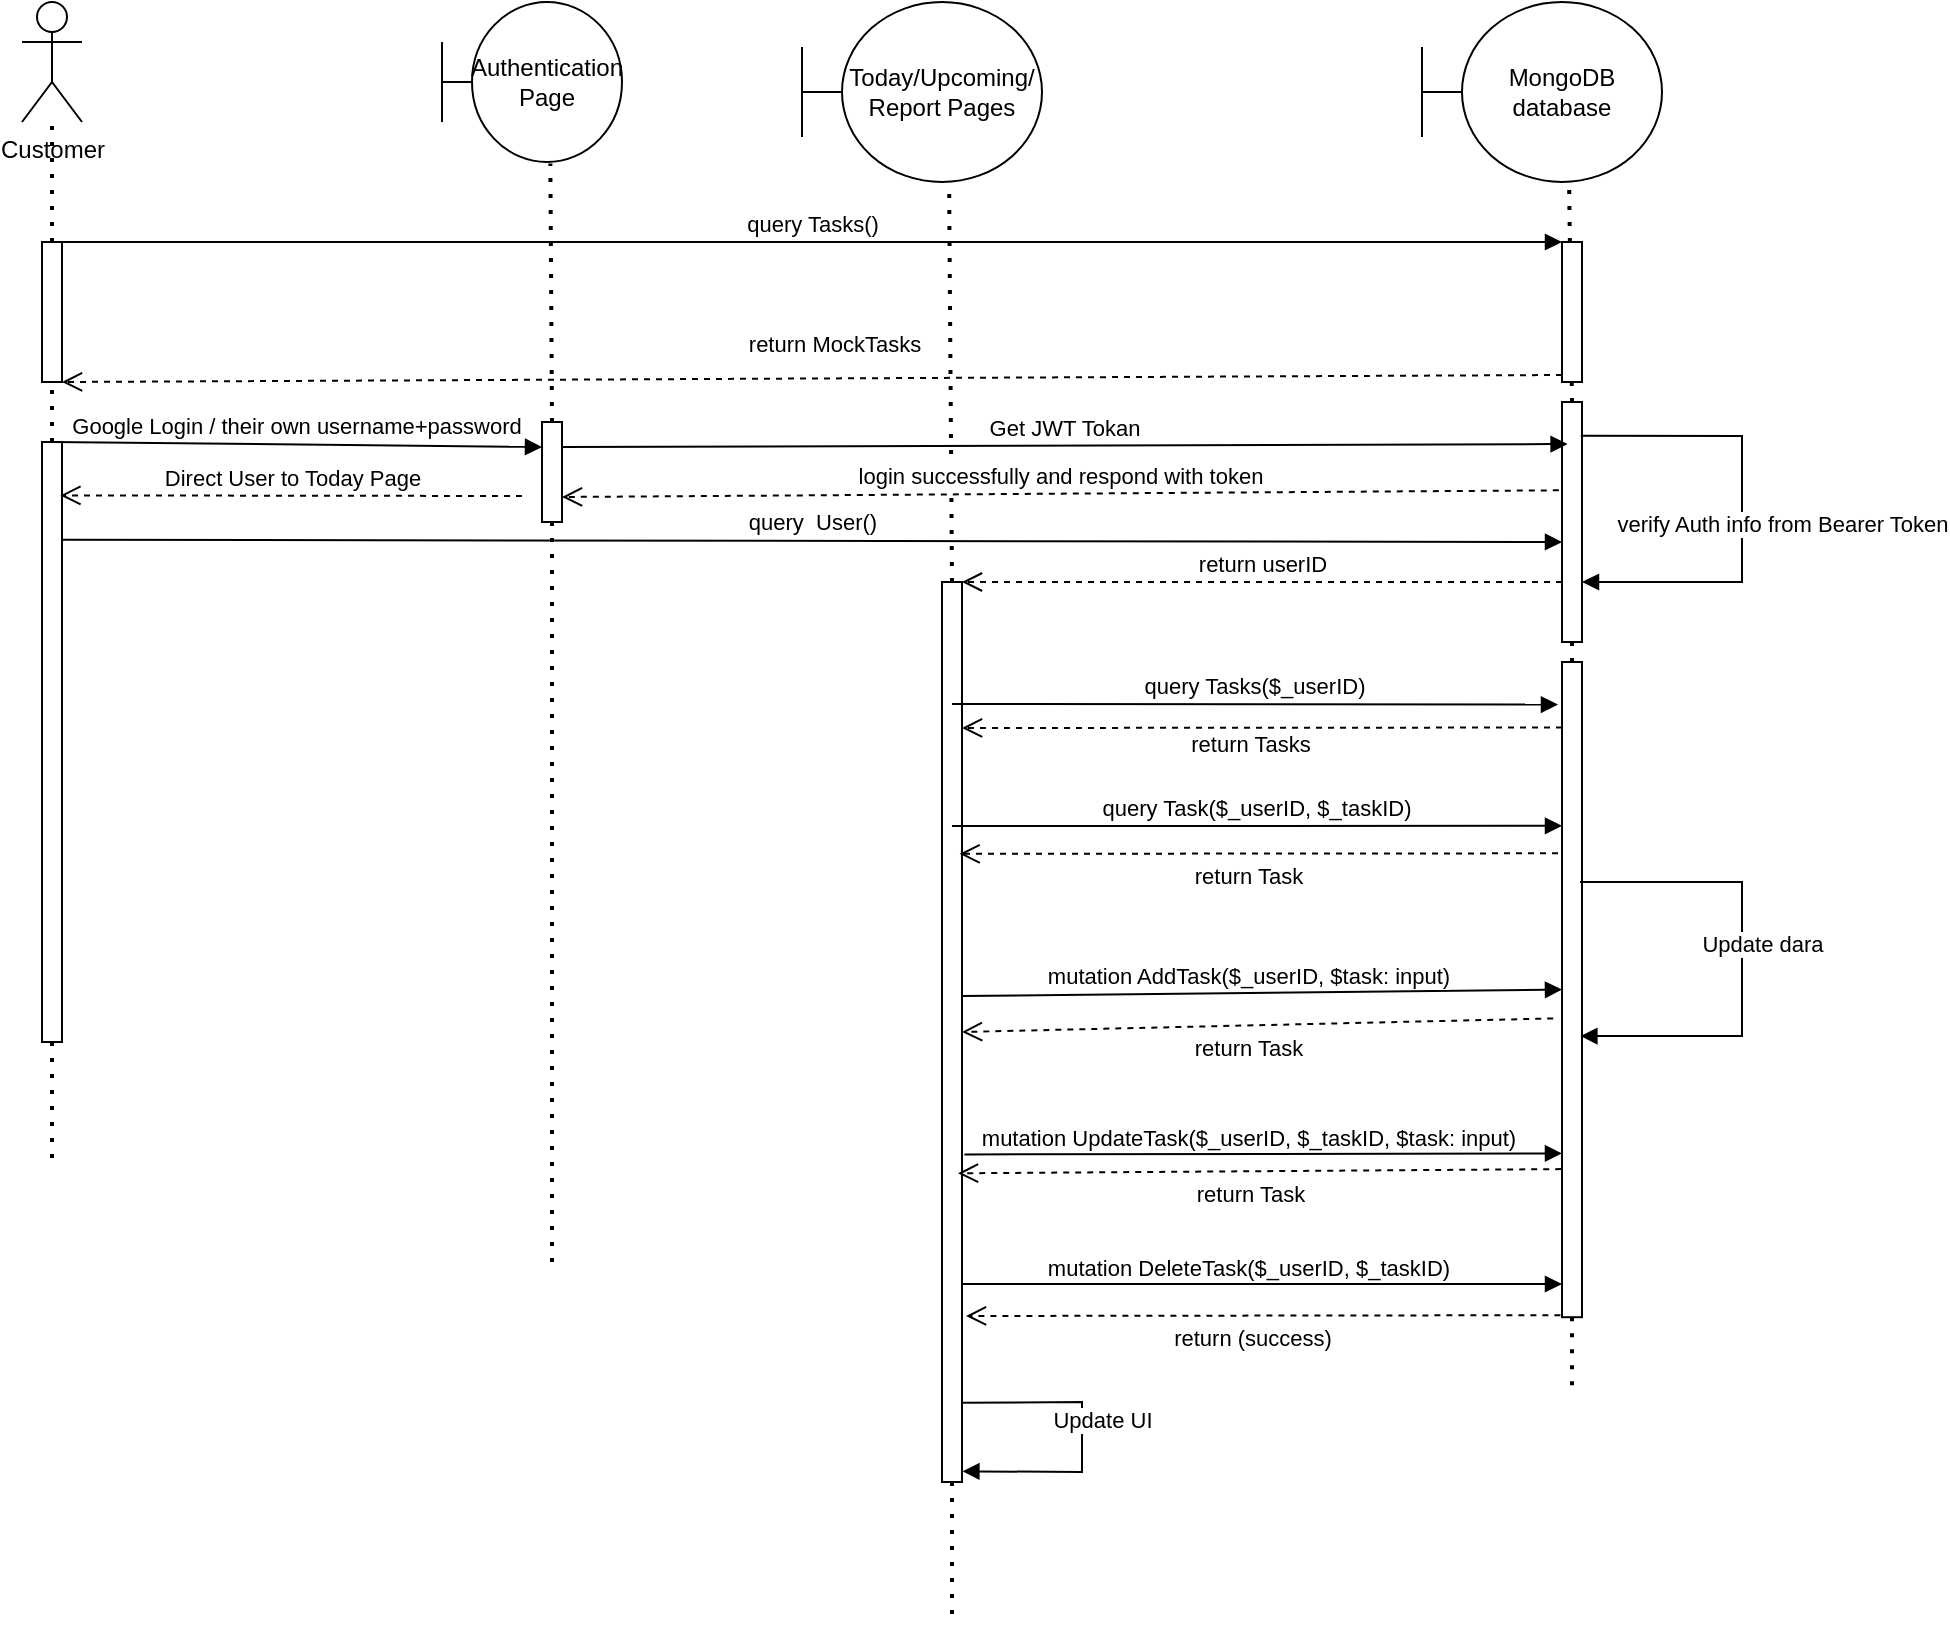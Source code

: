 <mxfile version="15.7.0" type="github">
  <diagram id="IdLpJAudawnrsnd8H30q" name="Page-1">
    <mxGraphModel dx="1888" dy="617" grid="1" gridSize="10" guides="1" tooltips="1" connect="1" arrows="1" fold="1" page="1" pageScale="1" pageWidth="850" pageHeight="1100" math="0" shadow="0">
      <root>
        <mxCell id="0" />
        <mxCell id="1" parent="0" />
        <mxCell id="vC0Zb87hb_vzl7_0k-Lu-1" value="Customer" style="shape=umlActor;verticalLabelPosition=bottom;verticalAlign=top;html=1;outlineConnect=0;" parent="1" vertex="1">
          <mxGeometry x="-60" y="90" width="30" height="60" as="geometry" />
        </mxCell>
        <mxCell id="vC0Zb87hb_vzl7_0k-Lu-2" value="" style="rounded=0;whiteSpace=wrap;html=1;" parent="1" vertex="1">
          <mxGeometry x="-50" y="310" width="10" height="300" as="geometry" />
        </mxCell>
        <mxCell id="vC0Zb87hb_vzl7_0k-Lu-4" value="" style="endArrow=none;dashed=1;html=1;dashPattern=1 3;strokeWidth=2;rounded=0;exitX=0.5;exitY=0;exitDx=0;exitDy=0;entryX=0.5;entryY=1;entryDx=0;entryDy=0;" parent="1" source="vC0Zb87hb_vzl7_0k-Lu-2" target="IduTFgPTTAa0c05N7g4z-4" edge="1">
          <mxGeometry width="50" height="50" relative="1" as="geometry">
            <mxPoint x="20" y="340" as="sourcePoint" />
            <mxPoint x="-55" y="160" as="targetPoint" />
          </mxGeometry>
        </mxCell>
        <mxCell id="vC0Zb87hb_vzl7_0k-Lu-5" value="" style="endArrow=none;dashed=1;html=1;dashPattern=1 3;strokeWidth=2;rounded=0;exitX=0.5;exitY=1;exitDx=0;exitDy=0;" parent="1" source="vC0Zb87hb_vzl7_0k-Lu-2" edge="1">
          <mxGeometry width="50" height="50" relative="1" as="geometry">
            <mxPoint x="-35" y="320" as="sourcePoint" />
            <mxPoint x="-45" y="671.6" as="targetPoint" />
          </mxGeometry>
        </mxCell>
        <mxCell id="vC0Zb87hb_vzl7_0k-Lu-6" value="Authentication Page" style="shape=umlBoundary;whiteSpace=wrap;html=1;" parent="1" vertex="1">
          <mxGeometry x="150" y="90" width="90" height="80" as="geometry" />
        </mxCell>
        <mxCell id="vC0Zb87hb_vzl7_0k-Lu-7" value="" style="rounded=0;whiteSpace=wrap;html=1;" parent="1" vertex="1">
          <mxGeometry x="200" y="300" width="10" height="50" as="geometry" />
        </mxCell>
        <mxCell id="vC0Zb87hb_vzl7_0k-Lu-8" value="" style="endArrow=none;dashed=1;html=1;dashPattern=1 3;strokeWidth=2;rounded=0;exitX=0.5;exitY=0;exitDx=0;exitDy=0;entryX=0.602;entryY=1.01;entryDx=0;entryDy=0;entryPerimeter=0;" parent="1" source="vC0Zb87hb_vzl7_0k-Lu-7" target="vC0Zb87hb_vzl7_0k-Lu-6" edge="1">
          <mxGeometry width="50" height="50" relative="1" as="geometry">
            <mxPoint x="270" y="340" as="sourcePoint" />
            <mxPoint x="195" y="140" as="targetPoint" />
          </mxGeometry>
        </mxCell>
        <mxCell id="vC0Zb87hb_vzl7_0k-Lu-10" value="Google Login / their own username+password" style="html=1;verticalAlign=bottom;endArrow=block;rounded=0;exitX=0.5;exitY=0;exitDx=0;exitDy=0;entryX=0;entryY=0.25;entryDx=0;entryDy=0;" parent="1" source="vC0Zb87hb_vzl7_0k-Lu-2" target="vC0Zb87hb_vzl7_0k-Lu-7" edge="1">
          <mxGeometry width="80" relative="1" as="geometry">
            <mxPoint x="110" y="420" as="sourcePoint" />
            <mxPoint x="190" y="420" as="targetPoint" />
          </mxGeometry>
        </mxCell>
        <mxCell id="vC0Zb87hb_vzl7_0k-Lu-12" value="Today/Upcoming/&lt;br&gt;Report Pages" style="shape=umlBoundary;whiteSpace=wrap;html=1;" parent="1" vertex="1">
          <mxGeometry x="330" y="90" width="120" height="90" as="geometry" />
        </mxCell>
        <mxCell id="vC0Zb87hb_vzl7_0k-Lu-13" value="" style="rounded=0;whiteSpace=wrap;html=1;" parent="1" vertex="1">
          <mxGeometry x="400" y="380" width="10" height="450" as="geometry" />
        </mxCell>
        <mxCell id="vC0Zb87hb_vzl7_0k-Lu-14" value="" style="endArrow=none;dashed=1;html=1;dashPattern=1 3;strokeWidth=2;rounded=0;exitX=0.5;exitY=0;exitDx=0;exitDy=0;entryX=0.613;entryY=1.004;entryDx=0;entryDy=0;entryPerimeter=0;" parent="1" source="vC0Zb87hb_vzl7_0k-Lu-13" target="vC0Zb87hb_vzl7_0k-Lu-12" edge="1">
          <mxGeometry width="50" height="50" relative="1" as="geometry">
            <mxPoint x="470" y="338.8" as="sourcePoint" />
            <mxPoint x="394" y="180" as="targetPoint" />
          </mxGeometry>
        </mxCell>
        <mxCell id="vC0Zb87hb_vzl7_0k-Lu-15" value="" style="endArrow=none;dashed=1;html=1;dashPattern=1 3;strokeWidth=2;rounded=0;exitX=0.5;exitY=1;exitDx=0;exitDy=0;" parent="1" source="vC0Zb87hb_vzl7_0k-Lu-13" edge="1">
          <mxGeometry width="50" height="50" relative="1" as="geometry">
            <mxPoint x="415" y="318.8" as="sourcePoint" />
            <mxPoint x="405" y="900" as="targetPoint" />
          </mxGeometry>
        </mxCell>
        <mxCell id="vC0Zb87hb_vzl7_0k-Lu-16" value="MongoDB database" style="shape=umlBoundary;whiteSpace=wrap;html=1;" parent="1" vertex="1">
          <mxGeometry x="640" y="90" width="120" height="90" as="geometry" />
        </mxCell>
        <mxCell id="vC0Zb87hb_vzl7_0k-Lu-17" value="" style="rounded=0;whiteSpace=wrap;html=1;" parent="1" vertex="1">
          <mxGeometry x="710" y="290" width="10" height="120" as="geometry" />
        </mxCell>
        <mxCell id="vC0Zb87hb_vzl7_0k-Lu-18" value="" style="endArrow=none;dashed=1;html=1;dashPattern=1 3;strokeWidth=2;rounded=0;exitX=0.5;exitY=0;exitDx=0;exitDy=0;entryX=0.613;entryY=1.013;entryDx=0;entryDy=0;entryPerimeter=0;" parent="1" source="vC0Zb87hb_vzl7_0k-Lu-17" target="vC0Zb87hb_vzl7_0k-Lu-16" edge="1">
          <mxGeometry width="50" height="50" relative="1" as="geometry">
            <mxPoint x="780" y="348.44" as="sourcePoint" />
            <mxPoint x="703.56" y="180" as="targetPoint" />
          </mxGeometry>
        </mxCell>
        <mxCell id="vC0Zb87hb_vzl7_0k-Lu-19" value="" style="endArrow=none;dashed=1;html=1;dashPattern=1 3;strokeWidth=2;rounded=0;exitX=0.5;exitY=1;exitDx=0;exitDy=0;entryX=0.5;entryY=0;entryDx=0;entryDy=0;" parent="1" source="vC0Zb87hb_vzl7_0k-Lu-17" target="vC0Zb87hb_vzl7_0k-Lu-20" edge="1">
          <mxGeometry width="50" height="50" relative="1" as="geometry">
            <mxPoint x="725" y="328.44" as="sourcePoint" />
            <mxPoint x="715" y="530" as="targetPoint" />
          </mxGeometry>
        </mxCell>
        <mxCell id="vC0Zb87hb_vzl7_0k-Lu-20" value="" style="rounded=0;whiteSpace=wrap;html=1;" parent="1" vertex="1">
          <mxGeometry x="710" y="420" width="10" height="327.6" as="geometry" />
        </mxCell>
        <mxCell id="vC0Zb87hb_vzl7_0k-Lu-21" value="" style="endArrow=none;dashed=1;html=1;dashPattern=1 3;strokeWidth=2;rounded=0;entryX=0.5;entryY=1;entryDx=0;entryDy=0;" parent="1" target="vC0Zb87hb_vzl7_0k-Lu-20" edge="1">
          <mxGeometry width="50" height="50" relative="1" as="geometry">
            <mxPoint x="715" y="781.6" as="sourcePoint" />
            <mxPoint x="723.56" y="271.17" as="targetPoint" />
          </mxGeometry>
        </mxCell>
        <mxCell id="vC0Zb87hb_vzl7_0k-Lu-24" value="Direct User to Today Page" style="html=1;verticalAlign=bottom;endArrow=open;dashed=1;endSize=8;rounded=0;entryX=0.92;entryY=0.089;entryDx=0;entryDy=0;entryPerimeter=0;" parent="1" target="vC0Zb87hb_vzl7_0k-Lu-2" edge="1">
          <mxGeometry relative="1" as="geometry">
            <mxPoint x="190" y="337" as="sourcePoint" />
            <mxPoint x="160" y="390" as="targetPoint" />
          </mxGeometry>
        </mxCell>
        <mxCell id="vC0Zb87hb_vzl7_0k-Lu-25" value="Get JWT Tokan" style="html=1;verticalAlign=bottom;endArrow=block;rounded=0;exitX=1;exitY=0.25;exitDx=0;exitDy=0;entryX=0.28;entryY=0.175;entryDx=0;entryDy=0;entryPerimeter=0;" parent="1" source="vC0Zb87hb_vzl7_0k-Lu-7" target="vC0Zb87hb_vzl7_0k-Lu-17" edge="1">
          <mxGeometry width="80" relative="1" as="geometry">
            <mxPoint x="270" y="390" as="sourcePoint" />
            <mxPoint x="640" y="310" as="targetPoint" />
          </mxGeometry>
        </mxCell>
        <mxCell id="vC0Zb87hb_vzl7_0k-Lu-27" value="login successfully and respond with token" style="html=1;verticalAlign=bottom;endArrow=open;dashed=1;endSize=8;rounded=0;entryX=1;entryY=0.75;entryDx=0;entryDy=0;exitX=-0.16;exitY=0.368;exitDx=0;exitDy=0;exitPerimeter=0;" parent="1" source="vC0Zb87hb_vzl7_0k-Lu-17" target="vC0Zb87hb_vzl7_0k-Lu-7" edge="1">
          <mxGeometry relative="1" as="geometry">
            <mxPoint x="645" y="355" as="sourcePoint" />
            <mxPoint x="420" y="399" as="targetPoint" />
          </mxGeometry>
        </mxCell>
        <mxCell id="vC0Zb87hb_vzl7_0k-Lu-29" value="" style="endArrow=none;dashed=1;html=1;dashPattern=1 3;strokeWidth=2;rounded=0;exitX=0.5;exitY=1;exitDx=0;exitDy=0;" parent="1" source="vC0Zb87hb_vzl7_0k-Lu-7" edge="1">
          <mxGeometry width="50" height="50" relative="1" as="geometry">
            <mxPoint x="205" y="400" as="sourcePoint" />
            <mxPoint x="205" y="720" as="targetPoint" />
          </mxGeometry>
        </mxCell>
        <mxCell id="vC0Zb87hb_vzl7_0k-Lu-30" value="verify Auth info from Bearer Token" style="html=1;verticalAlign=bottom;endArrow=block;rounded=0;exitX=0.94;exitY=0.074;exitDx=0;exitDy=0;exitPerimeter=0;entryX=1;entryY=0.75;entryDx=0;entryDy=0;" parent="1" target="vC0Zb87hb_vzl7_0k-Lu-17" edge="1">
          <mxGeometry x="0.144" y="20" width="80" relative="1" as="geometry">
            <mxPoint x="719.4" y="306.931" as="sourcePoint" />
            <mxPoint x="720.2" y="356.581" as="targetPoint" />
            <Array as="points">
              <mxPoint x="800" y="307" />
              <mxPoint x="800" y="380" />
            </Array>
            <mxPoint as="offset" />
          </mxGeometry>
        </mxCell>
        <mxCell id="vC0Zb87hb_vzl7_0k-Lu-32" value="query Tasks($_userID)" style="html=1;verticalAlign=bottom;endArrow=block;rounded=0;entryX=-0.2;entryY=0.065;entryDx=0;entryDy=0;entryPerimeter=0;" parent="1" target="vC0Zb87hb_vzl7_0k-Lu-20" edge="1">
          <mxGeometry width="80" relative="1" as="geometry">
            <mxPoint x="405" y="441" as="sourcePoint" />
            <mxPoint x="640" y="437" as="targetPoint" />
          </mxGeometry>
        </mxCell>
        <mxCell id="vC0Zb87hb_vzl7_0k-Lu-33" value="query Task($_userID, $_taskID)" style="html=1;verticalAlign=bottom;endArrow=block;rounded=0;entryX=0;entryY=0.25;entryDx=0;entryDy=0;" parent="1" target="vC0Zb87hb_vzl7_0k-Lu-20" edge="1">
          <mxGeometry width="80" relative="1" as="geometry">
            <mxPoint x="405" y="502" as="sourcePoint" />
            <mxPoint x="650" y="455.225" as="targetPoint" />
          </mxGeometry>
        </mxCell>
        <mxCell id="vC0Zb87hb_vzl7_0k-Lu-37" value="return Tasks" style="html=1;verticalAlign=bottom;endArrow=open;dashed=1;endSize=8;rounded=0;exitX=0;exitY=0.1;exitDx=0;exitDy=0;exitPerimeter=0;" parent="1" source="vC0Zb87hb_vzl7_0k-Lu-20" edge="1">
          <mxGeometry x="0.044" y="17" relative="1" as="geometry">
            <mxPoint x="690" y="330" as="sourcePoint" />
            <mxPoint x="410" y="453" as="targetPoint" />
            <mxPoint as="offset" />
          </mxGeometry>
        </mxCell>
        <mxCell id="vC0Zb87hb_vzl7_0k-Lu-38" value="return Task" style="html=1;verticalAlign=bottom;endArrow=open;dashed=1;endSize=8;rounded=0;exitX=-0.2;exitY=0.292;exitDx=0;exitDy=0;exitPerimeter=0;entryX=0.88;entryY=0.302;entryDx=0;entryDy=0;entryPerimeter=0;" parent="1" source="vC0Zb87hb_vzl7_0k-Lu-20" target="vC0Zb87hb_vzl7_0k-Lu-13" edge="1">
          <mxGeometry x="0.036" y="20" relative="1" as="geometry">
            <mxPoint x="649" y="482.744" as="sourcePoint" />
            <mxPoint x="420" y="477.2" as="targetPoint" />
            <mxPoint as="offset" />
          </mxGeometry>
        </mxCell>
        <mxCell id="vC0Zb87hb_vzl7_0k-Lu-39" value="mutation AddTask($_userID, $task: input)" style="html=1;verticalAlign=bottom;endArrow=block;rounded=0;exitX=0.96;exitY=0.46;exitDx=0;exitDy=0;entryX=0;entryY=0.5;entryDx=0;entryDy=0;exitPerimeter=0;" parent="1" source="vC0Zb87hb_vzl7_0k-Lu-13" target="vC0Zb87hb_vzl7_0k-Lu-20" edge="1">
          <mxGeometry x="-0.049" y="-1" width="80" relative="1" as="geometry">
            <mxPoint x="420" y="524.4" as="sourcePoint" />
            <mxPoint x="650.6" y="525.004" as="targetPoint" />
            <mxPoint as="offset" />
          </mxGeometry>
        </mxCell>
        <mxCell id="IduTFgPTTAa0c05N7g4z-1" value="" style="html=1;points=[];perimeter=orthogonalPerimeter;" parent="1" vertex="1">
          <mxGeometry x="710" y="210" width="10" height="70" as="geometry" />
        </mxCell>
        <mxCell id="IduTFgPTTAa0c05N7g4z-2" value="query Tasks()" style="html=1;verticalAlign=bottom;endArrow=block;entryX=0;entryY=0;rounded=0;exitX=1;exitY=0;exitDx=0;exitDy=0;" parent="1" source="IduTFgPTTAa0c05N7g4z-4" target="IduTFgPTTAa0c05N7g4z-1" edge="1">
          <mxGeometry relative="1" as="geometry">
            <mxPoint x="570" y="210" as="sourcePoint" />
          </mxGeometry>
        </mxCell>
        <mxCell id="IduTFgPTTAa0c05N7g4z-3" value="return MockTasks" style="html=1;verticalAlign=bottom;endArrow=open;dashed=1;endSize=8;exitX=0;exitY=0.95;rounded=0;entryX=1;entryY=1;entryDx=0;entryDy=0;" parent="1" source="IduTFgPTTAa0c05N7g4z-1" target="IduTFgPTTAa0c05N7g4z-4" edge="1">
          <mxGeometry x="-0.029" y="-8" relative="1" as="geometry">
            <mxPoint x="570" y="286" as="targetPoint" />
            <mxPoint as="offset" />
          </mxGeometry>
        </mxCell>
        <mxCell id="IduTFgPTTAa0c05N7g4z-4" value="" style="rounded=0;whiteSpace=wrap;html=1;" parent="1" vertex="1">
          <mxGeometry x="-50" y="210" width="10" height="70" as="geometry" />
        </mxCell>
        <mxCell id="IduTFgPTTAa0c05N7g4z-7" value="" style="endArrow=none;dashed=1;html=1;dashPattern=1 3;strokeWidth=2;rounded=0;exitX=0.5;exitY=0;exitDx=0;exitDy=0;" parent="1" source="IduTFgPTTAa0c05N7g4z-4" target="vC0Zb87hb_vzl7_0k-Lu-1" edge="1">
          <mxGeometry width="50" height="50" relative="1" as="geometry">
            <mxPoint x="215" y="320" as="sourcePoint" />
            <mxPoint x="214.18" y="180.8" as="targetPoint" />
          </mxGeometry>
        </mxCell>
        <mxCell id="cdwOa66nHp0Xo2Hlqz_p-1" value="query&amp;nbsp; User()" style="html=1;verticalAlign=bottom;endArrow=block;rounded=0;exitX=1;exitY=0.163;exitDx=0;exitDy=0;exitPerimeter=0;" parent="1" source="vC0Zb87hb_vzl7_0k-Lu-2" edge="1">
          <mxGeometry width="80" relative="1" as="geometry">
            <mxPoint x="205" y="361" as="sourcePoint" />
            <mxPoint x="710" y="360" as="targetPoint" />
          </mxGeometry>
        </mxCell>
        <mxCell id="cdwOa66nHp0Xo2Hlqz_p-2" value="return userID" style="html=1;verticalAlign=bottom;endArrow=open;dashed=1;endSize=8;rounded=0;entryX=1;entryY=0;entryDx=0;entryDy=0;exitX=0;exitY=0.75;exitDx=0;exitDy=0;" parent="1" source="vC0Zb87hb_vzl7_0k-Lu-17" target="vC0Zb87hb_vzl7_0k-Lu-13" edge="1">
          <mxGeometry relative="1" as="geometry">
            <mxPoint x="648.6" y="372" as="sourcePoint" />
            <mxPoint x="220" y="372.5" as="targetPoint" />
          </mxGeometry>
        </mxCell>
        <mxCell id="cdwOa66nHp0Xo2Hlqz_p-3" value="return Task" style="html=1;verticalAlign=bottom;endArrow=open;dashed=1;endSize=8;rounded=0;exitX=-0.44;exitY=0.544;exitDx=0;exitDy=0;exitPerimeter=0;entryX=1;entryY=0.5;entryDx=0;entryDy=0;" parent="1" source="vC0Zb87hb_vzl7_0k-Lu-20" target="vC0Zb87hb_vzl7_0k-Lu-13" edge="1">
          <mxGeometry x="0.036" y="20" relative="1" as="geometry">
            <mxPoint x="638.4" y="601.143" as="sourcePoint" />
            <mxPoint x="410" y="599.995" as="targetPoint" />
            <mxPoint as="offset" />
          </mxGeometry>
        </mxCell>
        <mxCell id="cdwOa66nHp0Xo2Hlqz_p-4" value="mutation UpdateTask($_userID, $_taskID, $task: input)" style="html=1;verticalAlign=bottom;endArrow=block;rounded=0;exitX=1.12;exitY=0.636;exitDx=0;exitDy=0;entryX=0;entryY=0.75;entryDx=0;entryDy=0;exitPerimeter=0;" parent="1" source="vC0Zb87hb_vzl7_0k-Lu-13" target="vC0Zb87hb_vzl7_0k-Lu-20" edge="1">
          <mxGeometry x="-0.049" y="-1" width="80" relative="1" as="geometry">
            <mxPoint x="421.2" y="591.294" as="sourcePoint" />
            <mxPoint x="650" y="593.8" as="targetPoint" />
            <mxPoint as="offset" />
          </mxGeometry>
        </mxCell>
        <mxCell id="cdwOa66nHp0Xo2Hlqz_p-5" value="return Task" style="html=1;verticalAlign=bottom;endArrow=open;dashed=1;endSize=8;rounded=0;exitX=-0.04;exitY=0.774;exitDx=0;exitDy=0;exitPerimeter=0;entryX=0.8;entryY=0.657;entryDx=0;entryDy=0;entryPerimeter=0;" parent="1" source="vC0Zb87hb_vzl7_0k-Lu-20" target="vC0Zb87hb_vzl7_0k-Lu-13" edge="1">
          <mxGeometry x="0.036" y="20" relative="1" as="geometry">
            <mxPoint x="719.2" y="613.128" as="sourcePoint" />
            <mxPoint x="421.2" y="608.96" as="targetPoint" />
            <mxPoint as="offset" />
          </mxGeometry>
        </mxCell>
        <mxCell id="cdwOa66nHp0Xo2Hlqz_p-6" value="mutation DeleteTask($_userID, $_taskID)" style="html=1;verticalAlign=bottom;endArrow=block;rounded=0;" parent="1" edge="1">
          <mxGeometry x="-0.049" y="-1" width="80" relative="1" as="geometry">
            <mxPoint x="410" y="731" as="sourcePoint" />
            <mxPoint x="710" y="731" as="targetPoint" />
            <mxPoint as="offset" />
          </mxGeometry>
        </mxCell>
        <mxCell id="cdwOa66nHp0Xo2Hlqz_p-7" value="return (success)" style="html=1;verticalAlign=bottom;endArrow=open;dashed=1;endSize=8;rounded=0;exitX=-0.04;exitY=0.774;exitDx=0;exitDy=0;exitPerimeter=0;" parent="1" edge="1">
          <mxGeometry x="0.036" y="20" relative="1" as="geometry">
            <mxPoint x="709.2" y="746.602" as="sourcePoint" />
            <mxPoint x="412" y="747" as="targetPoint" />
            <mxPoint as="offset" />
          </mxGeometry>
        </mxCell>
        <mxCell id="cdwOa66nHp0Xo2Hlqz_p-8" value="Update dara" style="html=1;verticalAlign=bottom;endArrow=block;rounded=0;entryX=0.92;entryY=0.571;entryDx=0;entryDy=0;entryPerimeter=0;" parent="1" target="vC0Zb87hb_vzl7_0k-Lu-20" edge="1">
          <mxGeometry x="0.013" y="10" width="80" relative="1" as="geometry">
            <mxPoint x="719" y="530" as="sourcePoint" />
            <mxPoint x="760.6" y="603.07" as="targetPoint" />
            <Array as="points">
              <mxPoint x="800" y="530" />
              <mxPoint x="800" y="607" />
            </Array>
            <mxPoint as="offset" />
          </mxGeometry>
        </mxCell>
        <mxCell id="xDwoN8_iudGLslYN2lEh-1" value="Update UI" style="html=1;verticalAlign=bottom;endArrow=block;rounded=0;entryX=0.92;entryY=0.571;entryDx=0;entryDy=0;entryPerimeter=0;exitX=0.96;exitY=0.912;exitDx=0;exitDy=0;exitPerimeter=0;" edge="1" parent="1" source="vC0Zb87hb_vzl7_0k-Lu-13">
          <mxGeometry x="0.013" y="10" width="80" relative="1" as="geometry">
            <mxPoint x="410" y="747.6" as="sourcePoint" />
            <mxPoint x="410.2" y="824.66" as="targetPoint" />
            <Array as="points">
              <mxPoint x="470" y="790" />
              <mxPoint x="470" y="825" />
            </Array>
            <mxPoint as="offset" />
          </mxGeometry>
        </mxCell>
      </root>
    </mxGraphModel>
  </diagram>
</mxfile>
